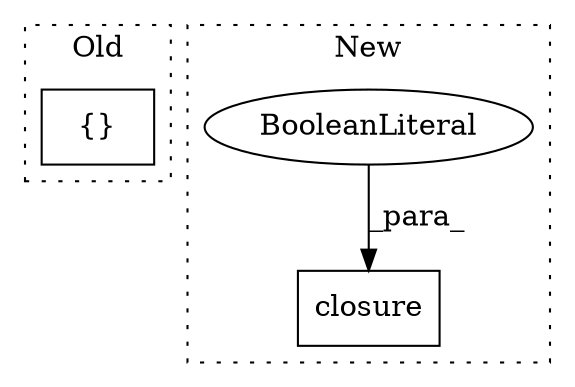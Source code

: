 digraph G {
subgraph cluster0 {
1 [label="{}" a="4" s="6863,6896" l="1,1" shape="box"];
label = "Old";
style="dotted";
}
subgraph cluster1 {
2 [label="closure" a="32" s="6879,6891" l="8,1" shape="box"];
3 [label="BooleanLiteral" a="9" s="6887" l="4" shape="ellipse"];
label = "New";
style="dotted";
}
3 -> 2 [label="_para_"];
}